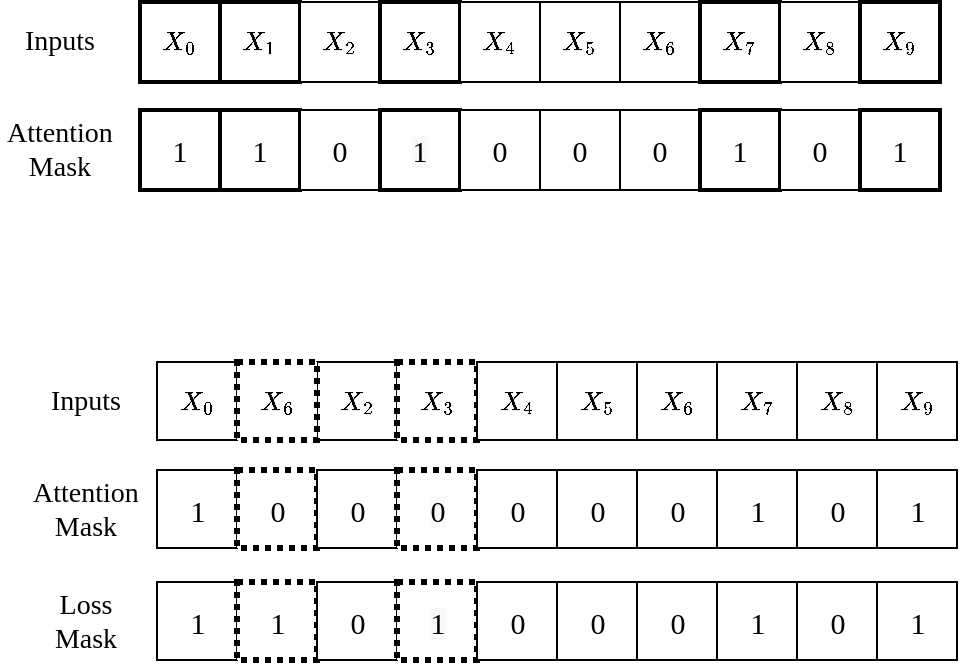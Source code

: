 <mxfile version="20.1.1" type="github">
  <diagram id="j50SQ7wF6UXe2rPwiIGU" name="Page-1">
    <mxGraphModel dx="782" dy="414" grid="1" gridSize="10" guides="1" tooltips="1" connect="1" arrows="1" fold="1" page="1" pageScale="1" pageWidth="850" pageHeight="1100" math="1" shadow="0">
      <root>
        <mxCell id="0" />
        <mxCell id="1" parent="0" />
        <mxCell id="ENZ1LurqrBewXNudNiTN-1" value="$$X_0$$" style="rounded=0;whiteSpace=wrap;html=1;fontFamily=Times New Roman;fontSize=13;strokeWidth=2;" parent="1" vertex="1">
          <mxGeometry x="160" y="160" width="40" height="40" as="geometry" />
        </mxCell>
        <mxCell id="ENZ1LurqrBewXNudNiTN-2" value="&lt;font style=&quot;font-size: 13px;&quot;&gt;$$X_1$$&lt;/font&gt;" style="rounded=0;whiteSpace=wrap;html=1;strokeWidth=2;fontFamily=Times New Roman;fontSize=13;fillColor=default;strokeColor=default;" parent="1" vertex="1">
          <mxGeometry x="200" y="160" width="40" height="40" as="geometry" />
        </mxCell>
        <mxCell id="ENZ1LurqrBewXNudNiTN-3" value="$$X_2$$" style="rounded=0;whiteSpace=wrap;html=1;fontFamily=Times New Roman;fontSize=13;" parent="1" vertex="1">
          <mxGeometry x="240" y="160" width="40" height="40" as="geometry" />
        </mxCell>
        <mxCell id="ENZ1LurqrBewXNudNiTN-4" value="$$X_3$$" style="rounded=0;whiteSpace=wrap;html=1;strokeWidth=2;fontFamily=Times New Roman;fontSize=13;strokeColor=default;" parent="1" vertex="1">
          <mxGeometry x="280" y="160" width="40" height="40" as="geometry" />
        </mxCell>
        <mxCell id="ENZ1LurqrBewXNudNiTN-5" value="$$X_4$$" style="rounded=0;whiteSpace=wrap;html=1;fontFamily=Times New Roman;fontSize=13;" parent="1" vertex="1">
          <mxGeometry x="320" y="160" width="40" height="40" as="geometry" />
        </mxCell>
        <mxCell id="ENZ1LurqrBewXNudNiTN-6" value="$$X_5$$" style="rounded=0;whiteSpace=wrap;html=1;fontFamily=Times New Roman;fontSize=13;" parent="1" vertex="1">
          <mxGeometry x="360" y="160" width="40" height="40" as="geometry" />
        </mxCell>
        <mxCell id="ENZ1LurqrBewXNudNiTN-7" value="$$X_6$$" style="rounded=0;whiteSpace=wrap;html=1;fontFamily=Times New Roman;fontSize=13;" parent="1" vertex="1">
          <mxGeometry x="400" y="160" width="40" height="40" as="geometry" />
        </mxCell>
        <mxCell id="ENZ1LurqrBewXNudNiTN-8" value="$$X_7$$" style="rounded=0;whiteSpace=wrap;html=1;fontFamily=Times New Roman;fontSize=13;strokeWidth=2;" parent="1" vertex="1">
          <mxGeometry x="440" y="160" width="40" height="40" as="geometry" />
        </mxCell>
        <mxCell id="ENZ1LurqrBewXNudNiTN-9" value="$$X_8$$" style="rounded=0;whiteSpace=wrap;html=1;fontFamily=Times New Roman;fontSize=13;" parent="1" vertex="1">
          <mxGeometry x="480" y="160" width="40" height="40" as="geometry" />
        </mxCell>
        <mxCell id="ENZ1LurqrBewXNudNiTN-10" value="$$X_9$$" style="rounded=0;whiteSpace=wrap;html=1;fontFamily=Times New Roman;fontSize=13;strokeWidth=2;" parent="1" vertex="1">
          <mxGeometry x="520" y="160" width="40" height="40" as="geometry" />
        </mxCell>
        <mxCell id="ENZ1LurqrBewXNudNiTN-11" value="1" style="rounded=0;whiteSpace=wrap;html=1;fontFamily=Times New Roman;fontSize=15;strokeWidth=2;" parent="1" vertex="1">
          <mxGeometry x="160" y="214" width="40" height="40" as="geometry" />
        </mxCell>
        <mxCell id="ENZ1LurqrBewXNudNiTN-12" value="1" style="rounded=0;whiteSpace=wrap;html=1;strokeColor=default;strokeWidth=2;fontFamily=Times New Roman;fontSize=15;" parent="1" vertex="1">
          <mxGeometry x="200" y="214" width="40" height="40" as="geometry" />
        </mxCell>
        <mxCell id="ENZ1LurqrBewXNudNiTN-13" value="0" style="rounded=0;whiteSpace=wrap;html=1;fontFamily=Times New Roman;fontSize=15;" parent="1" vertex="1">
          <mxGeometry x="240" y="214" width="40" height="40" as="geometry" />
        </mxCell>
        <mxCell id="ENZ1LurqrBewXNudNiTN-14" value="&lt;span style=&quot;color: rgb(0, 0, 0); font-size: 15px; font-style: normal; font-variant-ligatures: normal; font-variant-caps: normal; font-weight: 400; letter-spacing: normal; orphans: 2; text-align: center; text-indent: 0px; text-transform: none; widows: 2; word-spacing: 0px; -webkit-text-stroke-width: 0px; background-color: rgb(248, 249, 250); text-decoration-thickness: initial; text-decoration-style: initial; text-decoration-color: initial; float: none; display: inline !important;&quot;&gt;1&lt;/span&gt;" style="rounded=0;whiteSpace=wrap;html=1;strokeColor=default;strokeWidth=2;fontFamily=Times New Roman;fontSize=15;" parent="1" vertex="1">
          <mxGeometry x="280" y="214" width="40" height="40" as="geometry" />
        </mxCell>
        <mxCell id="ENZ1LurqrBewXNudNiTN-15" value="0" style="rounded=0;whiteSpace=wrap;html=1;fontFamily=Times New Roman;fontSize=15;" parent="1" vertex="1">
          <mxGeometry x="320" y="214" width="40" height="40" as="geometry" />
        </mxCell>
        <mxCell id="ENZ1LurqrBewXNudNiTN-16" value="0" style="rounded=0;whiteSpace=wrap;html=1;fontFamily=Times New Roman;fontSize=15;" parent="1" vertex="1">
          <mxGeometry x="360" y="214" width="40" height="40" as="geometry" />
        </mxCell>
        <mxCell id="ENZ1LurqrBewXNudNiTN-17" value="0" style="rounded=0;whiteSpace=wrap;html=1;fontFamily=Times New Roman;fontSize=15;" parent="1" vertex="1">
          <mxGeometry x="400" y="214" width="40" height="40" as="geometry" />
        </mxCell>
        <mxCell id="ENZ1LurqrBewXNudNiTN-18" value="1" style="rounded=0;whiteSpace=wrap;html=1;fontFamily=Times New Roman;fontSize=15;strokeWidth=2;" parent="1" vertex="1">
          <mxGeometry x="440" y="214" width="40" height="40" as="geometry" />
        </mxCell>
        <mxCell id="ENZ1LurqrBewXNudNiTN-19" value="0" style="rounded=0;whiteSpace=wrap;html=1;fontFamily=Times New Roman;fontSize=15;" parent="1" vertex="1">
          <mxGeometry x="480" y="214" width="40" height="40" as="geometry" />
        </mxCell>
        <mxCell id="ENZ1LurqrBewXNudNiTN-20" value="1" style="rounded=0;whiteSpace=wrap;html=1;fontFamily=Times New Roman;fontSize=15;strokeWidth=2;" parent="1" vertex="1">
          <mxGeometry x="520" y="214" width="40" height="40" as="geometry" />
        </mxCell>
        <mxCell id="ENZ1LurqrBewXNudNiTN-53" value="Inputs" style="text;html=1;strokeColor=none;fillColor=none;align=center;verticalAlign=middle;whiteSpace=wrap;rounded=0;fontFamily=Times New Roman;fontSize=14;" parent="1" vertex="1">
          <mxGeometry x="90" y="165" width="60" height="30" as="geometry" />
        </mxCell>
        <mxCell id="ENZ1LurqrBewXNudNiTN-54" value="Attention&lt;br&gt;Mask" style="text;html=1;strokeColor=none;fillColor=none;align=center;verticalAlign=middle;whiteSpace=wrap;rounded=0;fontFamily=Times New Roman;fontSize=14;" parent="1" vertex="1">
          <mxGeometry x="90" y="219" width="60" height="30" as="geometry" />
        </mxCell>
        <mxCell id="ENZ1LurqrBewXNudNiTN-56" value="$$X_0$$" style="rounded=0;whiteSpace=wrap;html=1;fontFamily=Times New Roman;fontSize=13;" parent="1" vertex="1">
          <mxGeometry x="168.5" y="340" width="40" height="39" as="geometry" />
        </mxCell>
        <mxCell id="ENZ1LurqrBewXNudNiTN-58" value="$$X_2$$" style="rounded=0;whiteSpace=wrap;html=1;fontFamily=Times New Roman;fontSize=13;" parent="1" vertex="1">
          <mxGeometry x="248.5" y="340" width="40" height="39" as="geometry" />
        </mxCell>
        <mxCell id="ENZ1LurqrBewXNudNiTN-59" value="$$X_3$$" style="rounded=0;whiteSpace=wrap;html=1;strokeWidth=3;fontFamily=Times New Roman;fontSize=13;strokeColor=default;dashed=1;dashPattern=1 1;" parent="1" vertex="1">
          <mxGeometry x="288.5" y="340" width="40" height="39" as="geometry" />
        </mxCell>
        <mxCell id="ENZ1LurqrBewXNudNiTN-60" value="$$X_4$$" style="rounded=0;whiteSpace=wrap;html=1;fontFamily=Times New Roman;fontSize=13;" parent="1" vertex="1">
          <mxGeometry x="328.5" y="340" width="40" height="39" as="geometry" />
        </mxCell>
        <mxCell id="ENZ1LurqrBewXNudNiTN-61" value="$$X_5$$" style="rounded=0;whiteSpace=wrap;html=1;fontFamily=Times New Roman;fontSize=13;" parent="1" vertex="1">
          <mxGeometry x="368.5" y="340" width="40" height="39" as="geometry" />
        </mxCell>
        <mxCell id="ENZ1LurqrBewXNudNiTN-62" value="$$X_6$$" style="rounded=0;whiteSpace=wrap;html=1;fontFamily=Times New Roman;fontSize=13;" parent="1" vertex="1">
          <mxGeometry x="408.5" y="340" width="40" height="39" as="geometry" />
        </mxCell>
        <mxCell id="ENZ1LurqrBewXNudNiTN-63" value="$$X_7$$" style="rounded=0;whiteSpace=wrap;html=1;fontFamily=Times New Roman;fontSize=13;" parent="1" vertex="1">
          <mxGeometry x="448.5" y="340" width="40" height="39" as="geometry" />
        </mxCell>
        <mxCell id="ENZ1LurqrBewXNudNiTN-64" value="$$X_8$$" style="rounded=0;whiteSpace=wrap;html=1;fontFamily=Times New Roman;fontSize=13;" parent="1" vertex="1">
          <mxGeometry x="488.5" y="340" width="40" height="39" as="geometry" />
        </mxCell>
        <mxCell id="ENZ1LurqrBewXNudNiTN-65" value="$$X_9$$" style="rounded=0;whiteSpace=wrap;html=1;fontFamily=Times New Roman;fontSize=13;" parent="1" vertex="1">
          <mxGeometry x="528.5" y="340" width="40" height="39" as="geometry" />
        </mxCell>
        <mxCell id="ENZ1LurqrBewXNudNiTN-66" value="1" style="rounded=0;whiteSpace=wrap;html=1;fontFamily=Times New Roman;fontSize=15;" parent="1" vertex="1">
          <mxGeometry x="168.5" y="394" width="40" height="39" as="geometry" />
        </mxCell>
        <mxCell id="ENZ1LurqrBewXNudNiTN-67" value="0" style="rounded=0;whiteSpace=wrap;html=1;strokeColor=default;strokeWidth=3;fontFamily=Times New Roman;fontSize=15;dashed=1;dashPattern=1 1;" parent="1" vertex="1">
          <mxGeometry x="208.5" y="394" width="40" height="39" as="geometry" />
        </mxCell>
        <mxCell id="ENZ1LurqrBewXNudNiTN-68" value="0" style="rounded=0;whiteSpace=wrap;html=1;fontFamily=Times New Roman;fontSize=15;" parent="1" vertex="1">
          <mxGeometry x="248.5" y="394" width="40" height="39" as="geometry" />
        </mxCell>
        <mxCell id="ENZ1LurqrBewXNudNiTN-69" value="&lt;span style=&quot;color: rgb(0, 0, 0); font-size: 15px; font-style: normal; font-variant-ligatures: normal; font-variant-caps: normal; font-weight: 400; letter-spacing: normal; orphans: 2; text-align: center; text-indent: 0px; text-transform: none; widows: 2; word-spacing: 0px; -webkit-text-stroke-width: 0px; background-color: rgb(248, 249, 250); text-decoration-thickness: initial; text-decoration-style: initial; text-decoration-color: initial; float: none; display: inline !important;&quot;&gt;0&lt;/span&gt;" style="rounded=0;whiteSpace=wrap;html=1;strokeColor=default;strokeWidth=3;fontFamily=Times New Roman;fontSize=15;dashed=1;dashPattern=1 1;" parent="1" vertex="1">
          <mxGeometry x="288.5" y="394" width="40" height="39" as="geometry" />
        </mxCell>
        <mxCell id="ENZ1LurqrBewXNudNiTN-70" value="0" style="rounded=0;whiteSpace=wrap;html=1;fontFamily=Times New Roman;fontSize=15;" parent="1" vertex="1">
          <mxGeometry x="328.5" y="394" width="40" height="39" as="geometry" />
        </mxCell>
        <mxCell id="ENZ1LurqrBewXNudNiTN-71" value="0" style="rounded=0;whiteSpace=wrap;html=1;fontFamily=Times New Roman;fontSize=15;" parent="1" vertex="1">
          <mxGeometry x="368.5" y="394" width="40" height="39" as="geometry" />
        </mxCell>
        <mxCell id="ENZ1LurqrBewXNudNiTN-72" value="0" style="rounded=0;whiteSpace=wrap;html=1;fontFamily=Times New Roman;fontSize=15;" parent="1" vertex="1">
          <mxGeometry x="408.5" y="394" width="40" height="39" as="geometry" />
        </mxCell>
        <mxCell id="ENZ1LurqrBewXNudNiTN-73" value="1" style="rounded=0;whiteSpace=wrap;html=1;fontFamily=Times New Roman;fontSize=15;" parent="1" vertex="1">
          <mxGeometry x="448.5" y="394" width="40" height="39" as="geometry" />
        </mxCell>
        <mxCell id="ENZ1LurqrBewXNudNiTN-74" value="0" style="rounded=0;whiteSpace=wrap;html=1;fontFamily=Times New Roman;fontSize=15;" parent="1" vertex="1">
          <mxGeometry x="488.5" y="394" width="40" height="39" as="geometry" />
        </mxCell>
        <mxCell id="ENZ1LurqrBewXNudNiTN-75" value="1" style="rounded=0;whiteSpace=wrap;html=1;fontFamily=Times New Roman;fontSize=15;" parent="1" vertex="1">
          <mxGeometry x="528.5" y="394" width="40" height="39" as="geometry" />
        </mxCell>
        <mxCell id="ENZ1LurqrBewXNudNiTN-76" value="Inputs" style="text;html=1;strokeColor=none;fillColor=none;align=center;verticalAlign=middle;whiteSpace=wrap;rounded=0;fontFamily=Times New Roman;fontSize=14;" parent="1" vertex="1">
          <mxGeometry x="103" y="345" width="60" height="29" as="geometry" />
        </mxCell>
        <mxCell id="ENZ1LurqrBewXNudNiTN-77" value="Attention&lt;br&gt;Mask" style="text;html=1;strokeColor=none;fillColor=none;align=center;verticalAlign=middle;whiteSpace=wrap;rounded=0;fontFamily=Times New Roman;fontSize=14;" parent="1" vertex="1">
          <mxGeometry x="103" y="399" width="60" height="29" as="geometry" />
        </mxCell>
        <mxCell id="ENZ1LurqrBewXNudNiTN-78" value="$$X_6$$" style="rounded=0;whiteSpace=wrap;html=1;fontFamily=Times New Roman;fontSize=13;strokeWidth=3;dashed=1;dashPattern=1 1;" parent="1" vertex="1">
          <mxGeometry x="208.5" y="340" width="40" height="39" as="geometry" />
        </mxCell>
        <mxCell id="q-Vc04AsGl-czLOBXR4L-1" value="1" style="rounded=0;whiteSpace=wrap;html=1;fontFamily=Times New Roman;fontSize=15;" vertex="1" parent="1">
          <mxGeometry x="168.5" y="450" width="40" height="39" as="geometry" />
        </mxCell>
        <mxCell id="q-Vc04AsGl-czLOBXR4L-2" value="1" style="rounded=0;whiteSpace=wrap;html=1;strokeColor=default;strokeWidth=3;fontFamily=Times New Roman;fontSize=15;dashed=1;dashPattern=1 1;" vertex="1" parent="1">
          <mxGeometry x="208.5" y="450" width="40" height="39" as="geometry" />
        </mxCell>
        <mxCell id="q-Vc04AsGl-czLOBXR4L-3" value="0" style="rounded=0;whiteSpace=wrap;html=1;fontFamily=Times New Roman;fontSize=15;" vertex="1" parent="1">
          <mxGeometry x="248.5" y="450" width="40" height="39" as="geometry" />
        </mxCell>
        <mxCell id="q-Vc04AsGl-czLOBXR4L-4" value="&lt;span style=&quot;color: rgb(0, 0, 0); font-size: 15px; font-style: normal; font-variant-ligatures: normal; font-variant-caps: normal; font-weight: 400; letter-spacing: normal; orphans: 2; text-align: center; text-indent: 0px; text-transform: none; widows: 2; word-spacing: 0px; -webkit-text-stroke-width: 0px; background-color: rgb(248, 249, 250); text-decoration-thickness: initial; text-decoration-style: initial; text-decoration-color: initial; float: none; display: inline !important;&quot;&gt;1&lt;/span&gt;" style="rounded=0;whiteSpace=wrap;html=1;strokeColor=default;strokeWidth=3;fontFamily=Times New Roman;fontSize=15;dashed=1;dashPattern=1 1;" vertex="1" parent="1">
          <mxGeometry x="288.5" y="450" width="40" height="39" as="geometry" />
        </mxCell>
        <mxCell id="q-Vc04AsGl-czLOBXR4L-5" value="0" style="rounded=0;whiteSpace=wrap;html=1;fontFamily=Times New Roman;fontSize=15;" vertex="1" parent="1">
          <mxGeometry x="328.5" y="450" width="40" height="39" as="geometry" />
        </mxCell>
        <mxCell id="q-Vc04AsGl-czLOBXR4L-6" value="0" style="rounded=0;whiteSpace=wrap;html=1;fontFamily=Times New Roman;fontSize=15;" vertex="1" parent="1">
          <mxGeometry x="368.5" y="450" width="40" height="39" as="geometry" />
        </mxCell>
        <mxCell id="q-Vc04AsGl-czLOBXR4L-7" value="0" style="rounded=0;whiteSpace=wrap;html=1;fontFamily=Times New Roman;fontSize=15;" vertex="1" parent="1">
          <mxGeometry x="408.5" y="450" width="40" height="39" as="geometry" />
        </mxCell>
        <mxCell id="q-Vc04AsGl-czLOBXR4L-8" value="1" style="rounded=0;whiteSpace=wrap;html=1;fontFamily=Times New Roman;fontSize=15;" vertex="1" parent="1">
          <mxGeometry x="448.5" y="450" width="40" height="39" as="geometry" />
        </mxCell>
        <mxCell id="q-Vc04AsGl-czLOBXR4L-9" value="0" style="rounded=0;whiteSpace=wrap;html=1;fontFamily=Times New Roman;fontSize=15;" vertex="1" parent="1">
          <mxGeometry x="488.5" y="450" width="40" height="39" as="geometry" />
        </mxCell>
        <mxCell id="q-Vc04AsGl-czLOBXR4L-10" value="1" style="rounded=0;whiteSpace=wrap;html=1;fontFamily=Times New Roman;fontSize=15;" vertex="1" parent="1">
          <mxGeometry x="528.5" y="450" width="40" height="39" as="geometry" />
        </mxCell>
        <mxCell id="q-Vc04AsGl-czLOBXR4L-11" value="Loss Mask" style="text;html=1;strokeColor=none;fillColor=none;align=center;verticalAlign=middle;whiteSpace=wrap;rounded=0;fontFamily=Times New Roman;fontSize=14;" vertex="1" parent="1">
          <mxGeometry x="103" y="455" width="60" height="29" as="geometry" />
        </mxCell>
      </root>
    </mxGraphModel>
  </diagram>
</mxfile>
